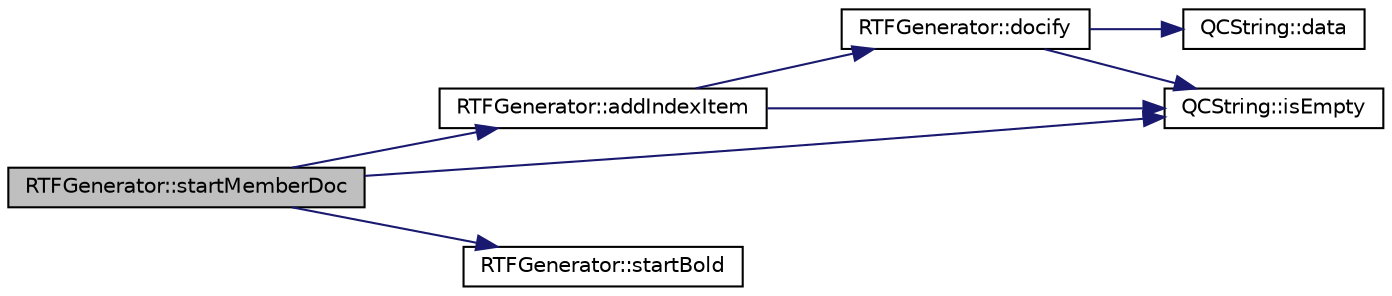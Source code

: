 digraph "RTFGenerator::startMemberDoc"
{
 // LATEX_PDF_SIZE
  edge [fontname="Helvetica",fontsize="10",labelfontname="Helvetica",labelfontsize="10"];
  node [fontname="Helvetica",fontsize="10",shape=record];
  rankdir="LR";
  Node1 [label="RTFGenerator::startMemberDoc",height=0.2,width=0.4,color="black", fillcolor="grey75", style="filled", fontcolor="black",tooltip=" "];
  Node1 -> Node2 [color="midnightblue",fontsize="10",style="solid"];
  Node2 [label="RTFGenerator::addIndexItem",height=0.2,width=0.4,color="black", fillcolor="white", style="filled",URL="$classRTFGenerator.html#a8160ce02371e2aea2d4aa0bd1f69faac",tooltip=" "];
  Node2 -> Node3 [color="midnightblue",fontsize="10",style="solid"];
  Node3 [label="RTFGenerator::docify",height=0.2,width=0.4,color="black", fillcolor="white", style="filled",URL="$classRTFGenerator.html#a95f956cf4f86fc17fbe9e566f194fcb3",tooltip=" "];
  Node3 -> Node4 [color="midnightblue",fontsize="10",style="solid"];
  Node4 [label="QCString::data",height=0.2,width=0.4,color="black", fillcolor="white", style="filled",URL="$classQCString.html#ac3aa3ac1a1c36d3305eba22a2eb0d098",tooltip=" "];
  Node3 -> Node5 [color="midnightblue",fontsize="10",style="solid"];
  Node5 [label="QCString::isEmpty",height=0.2,width=0.4,color="black", fillcolor="white", style="filled",URL="$classQCString.html#a621c4090d69ad7d05ef8e5234376c3d8",tooltip=" "];
  Node2 -> Node5 [color="midnightblue",fontsize="10",style="solid"];
  Node1 -> Node5 [color="midnightblue",fontsize="10",style="solid"];
  Node1 -> Node6 [color="midnightblue",fontsize="10",style="solid"];
  Node6 [label="RTFGenerator::startBold",height=0.2,width=0.4,color="black", fillcolor="white", style="filled",URL="$classRTFGenerator.html#acb774060df0aaad9be8f91018503b20b",tooltip=" "];
}

